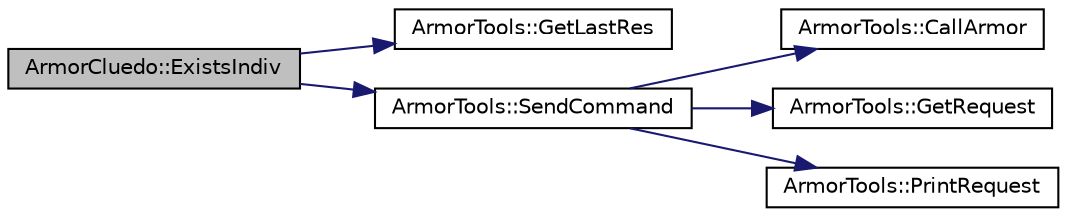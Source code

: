digraph "ArmorCluedo::ExistsIndiv"
{
 // LATEX_PDF_SIZE
  edge [fontname="Helvetica",fontsize="10",labelfontname="Helvetica",labelfontsize="10"];
  node [fontname="Helvetica",fontsize="10",shape=record];
  rankdir="LR";
  Node1 [label="ArmorCluedo::ExistsIndiv",height=0.2,width=0.4,color="black", fillcolor="grey75", style="filled", fontcolor="black",tooltip="check if an individual exists"];
  Node1 -> Node2 [color="midnightblue",fontsize="10",style="solid",fontname="Helvetica"];
  Node2 [label="ArmorTools::GetLastRes",height=0.2,width=0.4,color="black", fillcolor="white", style="filled",URL="$a00186_a34d27d93c2faec3d3de3ba24d08f436b.html#a34d27d93c2faec3d3de3ba24d08f436b",tooltip="get a reference to the last response"];
  Node1 -> Node3 [color="midnightblue",fontsize="10",style="solid",fontname="Helvetica"];
  Node3 [label="ArmorTools::SendCommand",height=0.2,width=0.4,color="black", fillcolor="white", style="filled",URL="$a00186_a6033ed90283ec6c78a2bc2b0106d0461.html#a6033ed90283ec6c78a2bc2b0106d0461",tooltip="fill in a command and send it to aRMOR"];
  Node3 -> Node4 [color="midnightblue",fontsize="10",style="solid",fontname="Helvetica"];
  Node4 [label="ArmorTools::CallArmor",height=0.2,width=0.4,color="black", fillcolor="white", style="filled",URL="$a00186_aac98d4f9b2ce2cbefba61684d1f505bf.html#aac98d4f9b2ce2cbefba61684d1f505bf",tooltip="send a command to the aRMOR service."];
  Node3 -> Node5 [color="midnightblue",fontsize="10",style="solid",fontname="Helvetica"];
  Node5 [label="ArmorTools::GetRequest",height=0.2,width=0.4,color="black", fillcolor="white", style="filled",URL="$a00186_a76e1517409d261c03ce712a4a5e4a093.html#a76e1517409d261c03ce712a4a5e4a093",tooltip="quick generation of an aRMOR request"];
  Node3 -> Node6 [color="midnightblue",fontsize="10",style="solid",fontname="Helvetica"];
  Node6 [label="ArmorTools::PrintRequest",height=0.2,width=0.4,color="black", fillcolor="white", style="filled",URL="$a00186_a451163e1278ec49f4d214b33111d166d.html#a451163e1278ec49f4d214b33111d166d",tooltip="print a request to the screen."];
}
